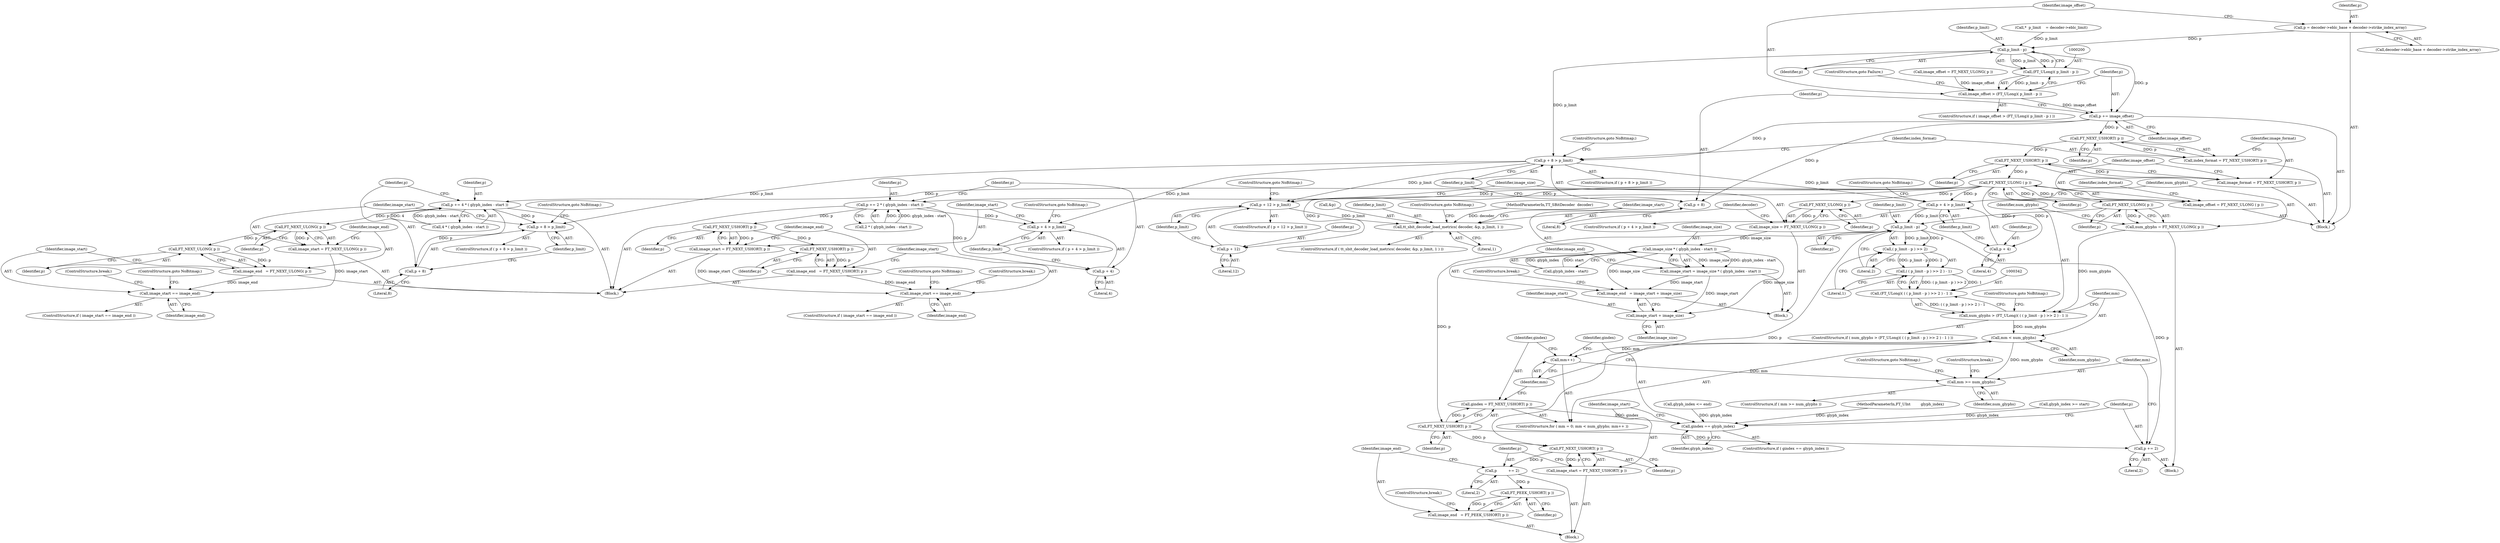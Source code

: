 digraph "0_savannah_f0292bb9920aa1dbfed5f53861e7c7a89b35833a@integer" {
"1000187" [label="(Call,p = decoder->eblc_base + decoder->strike_index_array)"];
"1000201" [label="(Call,p_limit - p)"];
"1000199" [label="(Call,(FT_ULong)( p_limit - p ))"];
"1000197" [label="(Call,image_offset > (FT_ULong)( p_limit - p ))"];
"1000205" [label="(Call,p += image_offset)"];
"1000209" [label="(Call,p + 8 > p_limit)"];
"1000239" [label="(Call,p + 8 > p_limit)"];
"1000263" [label="(Call,p + 12 > p_limit)"];
"1000274" [label="(Call,tt_sbit_decoder_load_metrics( decoder, &p, p_limit, 1 ))"];
"1000303" [label="(Call,p + 4 > p_limit)"];
"1000328" [label="(Call,p + 4 > p_limit)"];
"1000345" [label="(Call,p_limit - p)"];
"1000344" [label="(Call,( p_limit - p ) >> 2)"];
"1000343" [label="(Call,( ( p_limit - p ) >> 2 ) - 1)"];
"1000341" [label="(Call,(FT_ULong)( ( ( p_limit - p ) >> 2 ) - 1 ))"];
"1000339" [label="(Call,num_glyphs > (FT_ULong)( ( ( p_limit - p ) >> 2 ) - 1 ))"];
"1000355" [label="(Call,mm < num_glyphs)"];
"1000358" [label="(Call,mm++)"];
"1000386" [label="(Call,mm >= num_glyphs)"];
"1000363" [label="(Call,FT_NEXT_USHORT( p ))"];
"1000361" [label="(Call,gindex = FT_NEXT_USHORT( p ))"];
"1000366" [label="(Call,gindex == glyph_index)"];
"1000372" [label="(Call,FT_NEXT_USHORT( p ))"];
"1000370" [label="(Call,image_start = FT_NEXT_USHORT( p ))"];
"1000374" [label="(Call,p          += 2)"];
"1000379" [label="(Call,FT_PEEK_USHORT( p ))"];
"1000377" [label="(Call,image_end   = FT_PEEK_USHORT( p ))"];
"1000382" [label="(Call,p += 2)"];
"1000210" [label="(Call,p + 8)"];
"1000217" [label="(Call,FT_NEXT_USHORT( p ))"];
"1000215" [label="(Call,index_format = FT_NEXT_USHORT( p ))"];
"1000221" [label="(Call,FT_NEXT_USHORT( p ))"];
"1000219" [label="(Call,image_format = FT_NEXT_USHORT( p ))"];
"1000225" [label="(Call,FT_NEXT_ULONG ( p ))"];
"1000223" [label="(Call,image_offset = FT_NEXT_ULONG ( p ))"];
"1000231" [label="(Call,p += 4 * ( glyph_index - start ))"];
"1000240" [label="(Call,p + 8)"];
"1000247" [label="(Call,FT_NEXT_ULONG( p ))"];
"1000245" [label="(Call,image_start = FT_NEXT_ULONG( p ))"];
"1000254" [label="(Call,image_start == image_end)"];
"1000251" [label="(Call,FT_NEXT_ULONG( p ))"];
"1000249" [label="(Call,image_end   = FT_NEXT_ULONG( p ))"];
"1000264" [label="(Call,p + 12)"];
"1000271" [label="(Call,FT_NEXT_ULONG( p ))"];
"1000269" [label="(Call,image_size = FT_NEXT_ULONG( p ))"];
"1000283" [label="(Call,image_size * ( glyph_index - start ))"];
"1000281" [label="(Call,image_start = image_size * ( glyph_index - start ))"];
"1000288" [label="(Call,image_end   = image_start + image_size)"];
"1000290" [label="(Call,image_start + image_size)"];
"1000295" [label="(Call,p += 2 * ( glyph_index - start ))"];
"1000304" [label="(Call,p + 4)"];
"1000311" [label="(Call,FT_NEXT_USHORT( p ))"];
"1000309" [label="(Call,image_start = FT_NEXT_USHORT( p ))"];
"1000318" [label="(Call,image_start == image_end)"];
"1000315" [label="(Call,FT_NEXT_USHORT( p ))"];
"1000313" [label="(Call,image_end   = FT_NEXT_USHORT( p ))"];
"1000329" [label="(Call,p + 4)"];
"1000336" [label="(Call,FT_NEXT_ULONG( p ))"];
"1000334" [label="(Call,num_glyphs = FT_NEXT_ULONG( p ))"];
"1000345" [label="(Call,p_limit - p)"];
"1000204" [label="(ControlStructure,goto Failure;)"];
"1000340" [label="(Identifier,num_glyphs)"];
"1000225" [label="(Call,FT_NEXT_ULONG ( p ))"];
"1000276" [label="(Call,&p)"];
"1000382" [label="(Call,p += 2)"];
"1000281" [label="(Call,image_start = image_size * ( glyph_index - start ))"];
"1000270" [label="(Identifier,image_size)"];
"1000130" [label="(Call,*  p_limit    = decoder->eblc_limit)"];
"1000268" [label="(ControlStructure,goto NoBitmap;)"];
"1000251" [label="(Call,FT_NEXT_ULONG( p ))"];
"1000196" [label="(ControlStructure,if ( image_offset > (FT_ULong)( p_limit - p ) ))"];
"1000248" [label="(Identifier,p)"];
"1000314" [label="(Identifier,image_end)"];
"1000351" [label="(ControlStructure,for ( mm = 0; mm < num_glyphs; mm++ ))"];
"1000219" [label="(Call,image_format = FT_NEXT_USHORT( p ))"];
"1000271" [label="(Call,FT_NEXT_ULONG( p ))"];
"1000334" [label="(Call,num_glyphs = FT_NEXT_ULONG( p ))"];
"1000198" [label="(Identifier,image_offset)"];
"1000378" [label="(Identifier,image_end)"];
"1000215" [label="(Call,index_format = FT_NEXT_USHORT( p ))"];
"1000242" [label="(Literal,8)"];
"1000263" [label="(Call,p + 12 > p_limit)"];
"1000260" [label="(Block,)"];
"1000280" [label="(ControlStructure,goto NoBitmap;)"];
"1000388" [label="(Identifier,num_glyphs)"];
"1000212" [label="(Literal,8)"];
"1000253" [label="(ControlStructure,if ( image_start == image_end ))"];
"1000188" [label="(Identifier,p)"];
"1000355" [label="(Call,mm < num_glyphs)"];
"1000311" [label="(Call,FT_NEXT_USHORT( p ))"];
"1000262" [label="(ControlStructure,if ( p + 12 > p_limit ))"];
"1000321" [label="(ControlStructure,goto NoBitmap;)"];
"1000256" [label="(Identifier,image_end)"];
"1000384" [label="(Literal,2)"];
"1000275" [label="(Identifier,decoder)"];
"1000226" [label="(Identifier,p)"];
"1000285" [label="(Call,glyph_index - start)"];
"1000377" [label="(Call,image_end   = FT_PEEK_USHORT( p ))"];
"1000224" [label="(Identifier,image_offset)"];
"1000320" [label="(Identifier,image_end)"];
"1000246" [label="(Identifier,image_start)"];
"1000387" [label="(Identifier,mm)"];
"1000361" [label="(Call,gindex = FT_NEXT_USHORT( p ))"];
"1000243" [label="(Identifier,p_limit)"];
"1000368" [label="(Identifier,glyph_index)"];
"1000367" [label="(Identifier,gindex)"];
"1000316" [label="(Identifier,p)"];
"1000240" [label="(Call,p + 8)"];
"1000309" [label="(Call,image_start = FT_NEXT_USHORT( p ))"];
"1000331" [label="(Literal,4)"];
"1000207" [label="(Identifier,image_offset)"];
"1000362" [label="(Identifier,gindex)"];
"1000279" [label="(Literal,1)"];
"1000222" [label="(Identifier,p)"];
"1000247" [label="(Call,FT_NEXT_ULONG( p ))"];
"1000289" [label="(Identifier,image_end)"];
"1000313" [label="(Call,image_end   = FT_NEXT_USHORT( p ))"];
"1000216" [label="(Identifier,index_format)"];
"1000372" [label="(Call,FT_NEXT_USHORT( p ))"];
"1000239" [label="(Call,p + 8 > p_limit)"];
"1000319" [label="(Identifier,image_start)"];
"1000359" [label="(Identifier,mm)"];
"1000115" [label="(MethodParameterIn,FT_UInt         glyph_index)"];
"1000357" [label="(Identifier,num_glyphs)"];
"1000375" [label="(Identifier,p)"];
"1000220" [label="(Identifier,image_format)"];
"1000356" [label="(Identifier,mm)"];
"1000304" [label="(Call,p + 4)"];
"1000269" [label="(Call,image_size = FT_NEXT_ULONG( p ))"];
"1000273" [label="(ControlStructure,if ( tt_sbit_decoder_load_metrics( decoder, &p, p_limit, 1 ) ))"];
"1000312" [label="(Identifier,p)"];
"1000370" [label="(Call,image_start = FT_NEXT_USHORT( p ))"];
"1000315" [label="(Call,FT_NEXT_USHORT( p ))"];
"1000267" [label="(Identifier,p_limit)"];
"1000338" [label="(ControlStructure,if ( num_glyphs > (FT_ULong)( ( ( p_limit - p ) >> 2 ) - 1 ) ))"];
"1000374" [label="(Call,p          += 2)"];
"1000203" [label="(Identifier,p)"];
"1000250" [label="(Identifier,image_end)"];
"1000350" [label="(ControlStructure,goto NoBitmap;)"];
"1000297" [label="(Call,2 * ( glyph_index - start ))"];
"1000328" [label="(Call,p + 4 > p_limit)"];
"1000295" [label="(Call,p += 2 * ( glyph_index - start ))"];
"1000327" [label="(ControlStructure,if ( p + 4 > p_limit ))"];
"1000332" [label="(Identifier,p_limit)"];
"1000333" [label="(ControlStructure,goto NoBitmap;)"];
"1000278" [label="(Identifier,p_limit)"];
"1000383" [label="(Identifier,p)"];
"1000206" [label="(Identifier,p)"];
"1000318" [label="(Call,image_start == image_end)"];
"1000228" [label="(Identifier,index_format)"];
"1000187" [label="(Call,p = decoder->eblc_base + decoder->strike_index_array)"];
"1000343" [label="(Call,( ( p_limit - p ) >> 2 ) - 1)"];
"1000233" [label="(Call,4 * ( glyph_index - start ))"];
"1000282" [label="(Identifier,image_start)"];
"1000305" [label="(Identifier,p)"];
"1000363" [label="(Call,FT_NEXT_USHORT( p ))"];
"1000292" [label="(Identifier,image_size)"];
"1000232" [label="(Identifier,p)"];
"1000335" [label="(Identifier,num_glyphs)"];
"1000274" [label="(Call,tt_sbit_decoder_load_metrics( decoder, &p, p_limit, 1 ))"];
"1000358" [label="(Call,mm++)"];
"1000218" [label="(Identifier,p)"];
"1000380" [label="(Identifier,p)"];
"1000221" [label="(Call,FT_NEXT_USHORT( p ))"];
"1000365" [label="(ControlStructure,if ( gindex == glyph_index ))"];
"1000324" [label="(Block,)"];
"1000245" [label="(Call,image_start = FT_NEXT_ULONG( p ))"];
"1000171" [label="(Call,glyph_index >= start)"];
"1000266" [label="(Literal,12)"];
"1000371" [label="(Identifier,image_start)"];
"1000308" [label="(ControlStructure,goto NoBitmap;)"];
"1000238" [label="(ControlStructure,if ( p + 8 > p_limit ))"];
"1000118" [label="(Block,)"];
"1000376" [label="(Literal,2)"];
"1000209" [label="(Call,p + 8 > p_limit)"];
"1000214" [label="(ControlStructure,goto NoBitmap;)"];
"1000197" [label="(Call,image_offset > (FT_ULong)( p_limit - p ))"];
"1000307" [label="(Identifier,p_limit)"];
"1000369" [label="(Block,)"];
"1000249" [label="(Call,image_end   = FT_NEXT_ULONG( p ))"];
"1000264" [label="(Call,p + 12)"];
"1000244" [label="(ControlStructure,goto NoBitmap;)"];
"1000229" [label="(Block,)"];
"1000348" [label="(Literal,2)"];
"1000272" [label="(Identifier,p)"];
"1000341" [label="(Call,(FT_ULong)( ( ( p_limit - p ) >> 2 ) - 1 ))"];
"1000339" [label="(Call,num_glyphs > (FT_ULong)( ( ( p_limit - p ) >> 2 ) - 1 ))"];
"1000389" [label="(ControlStructure,goto NoBitmap;)"];
"1000293" [label="(ControlStructure,break;)"];
"1000258" [label="(ControlStructure,break;)"];
"1000283" [label="(Call,image_size * ( glyph_index - start ))"];
"1000379" [label="(Call,FT_PEEK_USHORT( p ))"];
"1000306" [label="(Literal,4)"];
"1000241" [label="(Identifier,p)"];
"1000346" [label="(Identifier,p_limit)"];
"1000223" [label="(Call,image_offset = FT_NEXT_ULONG ( p ))"];
"1000208" [label="(ControlStructure,if ( p + 8 > p_limit ))"];
"1000381" [label="(ControlStructure,break;)"];
"1000349" [label="(Literal,1)"];
"1000322" [label="(ControlStructure,break;)"];
"1000330" [label="(Identifier,p)"];
"1000211" [label="(Identifier,p)"];
"1000288" [label="(Call,image_end   = image_start + image_size)"];
"1000183" [label="(Call,image_offset = FT_NEXT_ULONG( p ))"];
"1000329" [label="(Call,p + 4)"];
"1000296" [label="(Identifier,p)"];
"1000290" [label="(Call,image_start + image_size)"];
"1000114" [label="(MethodParameterIn,TT_SBitDecoder  decoder)"];
"1000373" [label="(Identifier,p)"];
"1000255" [label="(Identifier,image_start)"];
"1000231" [label="(Call,p += 4 * ( glyph_index - start ))"];
"1000317" [label="(ControlStructure,if ( image_start == image_end ))"];
"1000336" [label="(Call,FT_NEXT_ULONG( p ))"];
"1000201" [label="(Call,p_limit - p)"];
"1000291" [label="(Identifier,image_start)"];
"1000310" [label="(Identifier,image_start)"];
"1000265" [label="(Identifier,p)"];
"1000303" [label="(Call,p + 4 > p_limit)"];
"1000202" [label="(Identifier,p_limit)"];
"1000199" [label="(Call,(FT_ULong)( p_limit - p ))"];
"1000205" [label="(Call,p += image_offset)"];
"1000386" [label="(Call,mm >= num_glyphs)"];
"1000284" [label="(Identifier,image_size)"];
"1000390" [label="(ControlStructure,break;)"];
"1000174" [label="(Call,glyph_index <= end)"];
"1000337" [label="(Identifier,p)"];
"1000210" [label="(Call,p + 8)"];
"1000344" [label="(Call,( p_limit - p ) >> 2)"];
"1000217" [label="(Call,FT_NEXT_USHORT( p ))"];
"1000213" [label="(Identifier,p_limit)"];
"1000252" [label="(Identifier,p)"];
"1000347" [label="(Identifier,p)"];
"1000302" [label="(ControlStructure,if ( p + 4 > p_limit ))"];
"1000366" [label="(Call,gindex == glyph_index)"];
"1000254" [label="(Call,image_start == image_end)"];
"1000257" [label="(ControlStructure,goto NoBitmap;)"];
"1000189" [label="(Call,decoder->eblc_base + decoder->strike_index_array)"];
"1000385" [label="(ControlStructure,if ( mm >= num_glyphs ))"];
"1000364" [label="(Identifier,p)"];
"1000187" -> "1000118"  [label="AST: "];
"1000187" -> "1000189"  [label="CFG: "];
"1000188" -> "1000187"  [label="AST: "];
"1000189" -> "1000187"  [label="AST: "];
"1000198" -> "1000187"  [label="CFG: "];
"1000187" -> "1000201"  [label="DDG: p"];
"1000201" -> "1000199"  [label="AST: "];
"1000201" -> "1000203"  [label="CFG: "];
"1000202" -> "1000201"  [label="AST: "];
"1000203" -> "1000201"  [label="AST: "];
"1000199" -> "1000201"  [label="CFG: "];
"1000201" -> "1000199"  [label="DDG: p_limit"];
"1000201" -> "1000199"  [label="DDG: p"];
"1000130" -> "1000201"  [label="DDG: p_limit"];
"1000201" -> "1000205"  [label="DDG: p"];
"1000201" -> "1000209"  [label="DDG: p_limit"];
"1000199" -> "1000197"  [label="AST: "];
"1000200" -> "1000199"  [label="AST: "];
"1000197" -> "1000199"  [label="CFG: "];
"1000199" -> "1000197"  [label="DDG: p_limit - p"];
"1000197" -> "1000196"  [label="AST: "];
"1000198" -> "1000197"  [label="AST: "];
"1000204" -> "1000197"  [label="CFG: "];
"1000206" -> "1000197"  [label="CFG: "];
"1000183" -> "1000197"  [label="DDG: image_offset"];
"1000197" -> "1000205"  [label="DDG: image_offset"];
"1000205" -> "1000118"  [label="AST: "];
"1000205" -> "1000207"  [label="CFG: "];
"1000206" -> "1000205"  [label="AST: "];
"1000207" -> "1000205"  [label="AST: "];
"1000211" -> "1000205"  [label="CFG: "];
"1000205" -> "1000209"  [label="DDG: p"];
"1000205" -> "1000210"  [label="DDG: p"];
"1000205" -> "1000217"  [label="DDG: p"];
"1000209" -> "1000208"  [label="AST: "];
"1000209" -> "1000213"  [label="CFG: "];
"1000210" -> "1000209"  [label="AST: "];
"1000213" -> "1000209"  [label="AST: "];
"1000214" -> "1000209"  [label="CFG: "];
"1000216" -> "1000209"  [label="CFG: "];
"1000209" -> "1000239"  [label="DDG: p_limit"];
"1000209" -> "1000263"  [label="DDG: p_limit"];
"1000209" -> "1000303"  [label="DDG: p_limit"];
"1000209" -> "1000328"  [label="DDG: p_limit"];
"1000239" -> "1000238"  [label="AST: "];
"1000239" -> "1000243"  [label="CFG: "];
"1000240" -> "1000239"  [label="AST: "];
"1000243" -> "1000239"  [label="AST: "];
"1000244" -> "1000239"  [label="CFG: "];
"1000246" -> "1000239"  [label="CFG: "];
"1000231" -> "1000239"  [label="DDG: p"];
"1000263" -> "1000262"  [label="AST: "];
"1000263" -> "1000267"  [label="CFG: "];
"1000264" -> "1000263"  [label="AST: "];
"1000267" -> "1000263"  [label="AST: "];
"1000268" -> "1000263"  [label="CFG: "];
"1000270" -> "1000263"  [label="CFG: "];
"1000225" -> "1000263"  [label="DDG: p"];
"1000263" -> "1000274"  [label="DDG: p_limit"];
"1000274" -> "1000273"  [label="AST: "];
"1000274" -> "1000279"  [label="CFG: "];
"1000275" -> "1000274"  [label="AST: "];
"1000276" -> "1000274"  [label="AST: "];
"1000278" -> "1000274"  [label="AST: "];
"1000279" -> "1000274"  [label="AST: "];
"1000280" -> "1000274"  [label="CFG: "];
"1000282" -> "1000274"  [label="CFG: "];
"1000114" -> "1000274"  [label="DDG: decoder"];
"1000303" -> "1000302"  [label="AST: "];
"1000303" -> "1000307"  [label="CFG: "];
"1000304" -> "1000303"  [label="AST: "];
"1000307" -> "1000303"  [label="AST: "];
"1000308" -> "1000303"  [label="CFG: "];
"1000310" -> "1000303"  [label="CFG: "];
"1000295" -> "1000303"  [label="DDG: p"];
"1000328" -> "1000327"  [label="AST: "];
"1000328" -> "1000332"  [label="CFG: "];
"1000329" -> "1000328"  [label="AST: "];
"1000332" -> "1000328"  [label="AST: "];
"1000333" -> "1000328"  [label="CFG: "];
"1000335" -> "1000328"  [label="CFG: "];
"1000225" -> "1000328"  [label="DDG: p"];
"1000328" -> "1000345"  [label="DDG: p_limit"];
"1000345" -> "1000344"  [label="AST: "];
"1000345" -> "1000347"  [label="CFG: "];
"1000346" -> "1000345"  [label="AST: "];
"1000347" -> "1000345"  [label="AST: "];
"1000348" -> "1000345"  [label="CFG: "];
"1000345" -> "1000344"  [label="DDG: p_limit"];
"1000345" -> "1000344"  [label="DDG: p"];
"1000336" -> "1000345"  [label="DDG: p"];
"1000345" -> "1000363"  [label="DDG: p"];
"1000345" -> "1000372"  [label="DDG: p"];
"1000345" -> "1000382"  [label="DDG: p"];
"1000344" -> "1000343"  [label="AST: "];
"1000344" -> "1000348"  [label="CFG: "];
"1000348" -> "1000344"  [label="AST: "];
"1000349" -> "1000344"  [label="CFG: "];
"1000344" -> "1000343"  [label="DDG: p_limit - p"];
"1000344" -> "1000343"  [label="DDG: 2"];
"1000343" -> "1000341"  [label="AST: "];
"1000343" -> "1000349"  [label="CFG: "];
"1000349" -> "1000343"  [label="AST: "];
"1000341" -> "1000343"  [label="CFG: "];
"1000343" -> "1000341"  [label="DDG: ( p_limit - p ) >> 2"];
"1000343" -> "1000341"  [label="DDG: 1"];
"1000341" -> "1000339"  [label="AST: "];
"1000342" -> "1000341"  [label="AST: "];
"1000339" -> "1000341"  [label="CFG: "];
"1000341" -> "1000339"  [label="DDG: ( ( p_limit - p ) >> 2 ) - 1"];
"1000339" -> "1000338"  [label="AST: "];
"1000340" -> "1000339"  [label="AST: "];
"1000350" -> "1000339"  [label="CFG: "];
"1000356" -> "1000339"  [label="CFG: "];
"1000334" -> "1000339"  [label="DDG: num_glyphs"];
"1000339" -> "1000355"  [label="DDG: num_glyphs"];
"1000355" -> "1000351"  [label="AST: "];
"1000355" -> "1000357"  [label="CFG: "];
"1000356" -> "1000355"  [label="AST: "];
"1000357" -> "1000355"  [label="AST: "];
"1000359" -> "1000355"  [label="CFG: "];
"1000355" -> "1000358"  [label="DDG: mm"];
"1000355" -> "1000386"  [label="DDG: num_glyphs"];
"1000358" -> "1000351"  [label="AST: "];
"1000358" -> "1000359"  [label="CFG: "];
"1000359" -> "1000358"  [label="AST: "];
"1000362" -> "1000358"  [label="CFG: "];
"1000367" -> "1000358"  [label="CFG: "];
"1000358" -> "1000386"  [label="DDG: mm"];
"1000386" -> "1000385"  [label="AST: "];
"1000386" -> "1000388"  [label="CFG: "];
"1000387" -> "1000386"  [label="AST: "];
"1000388" -> "1000386"  [label="AST: "];
"1000389" -> "1000386"  [label="CFG: "];
"1000390" -> "1000386"  [label="CFG: "];
"1000363" -> "1000361"  [label="AST: "];
"1000363" -> "1000364"  [label="CFG: "];
"1000364" -> "1000363"  [label="AST: "];
"1000361" -> "1000363"  [label="CFG: "];
"1000363" -> "1000361"  [label="DDG: p"];
"1000363" -> "1000372"  [label="DDG: p"];
"1000363" -> "1000382"  [label="DDG: p"];
"1000361" -> "1000351"  [label="AST: "];
"1000362" -> "1000361"  [label="AST: "];
"1000359" -> "1000361"  [label="CFG: "];
"1000361" -> "1000366"  [label="DDG: gindex"];
"1000366" -> "1000365"  [label="AST: "];
"1000366" -> "1000368"  [label="CFG: "];
"1000367" -> "1000366"  [label="AST: "];
"1000368" -> "1000366"  [label="AST: "];
"1000371" -> "1000366"  [label="CFG: "];
"1000383" -> "1000366"  [label="CFG: "];
"1000171" -> "1000366"  [label="DDG: glyph_index"];
"1000174" -> "1000366"  [label="DDG: glyph_index"];
"1000115" -> "1000366"  [label="DDG: glyph_index"];
"1000372" -> "1000370"  [label="AST: "];
"1000372" -> "1000373"  [label="CFG: "];
"1000373" -> "1000372"  [label="AST: "];
"1000370" -> "1000372"  [label="CFG: "];
"1000372" -> "1000370"  [label="DDG: p"];
"1000372" -> "1000374"  [label="DDG: p"];
"1000370" -> "1000369"  [label="AST: "];
"1000371" -> "1000370"  [label="AST: "];
"1000375" -> "1000370"  [label="CFG: "];
"1000374" -> "1000369"  [label="AST: "];
"1000374" -> "1000376"  [label="CFG: "];
"1000375" -> "1000374"  [label="AST: "];
"1000376" -> "1000374"  [label="AST: "];
"1000378" -> "1000374"  [label="CFG: "];
"1000374" -> "1000379"  [label="DDG: p"];
"1000379" -> "1000377"  [label="AST: "];
"1000379" -> "1000380"  [label="CFG: "];
"1000380" -> "1000379"  [label="AST: "];
"1000377" -> "1000379"  [label="CFG: "];
"1000379" -> "1000377"  [label="DDG: p"];
"1000377" -> "1000369"  [label="AST: "];
"1000378" -> "1000377"  [label="AST: "];
"1000381" -> "1000377"  [label="CFG: "];
"1000382" -> "1000324"  [label="AST: "];
"1000382" -> "1000384"  [label="CFG: "];
"1000383" -> "1000382"  [label="AST: "];
"1000384" -> "1000382"  [label="AST: "];
"1000387" -> "1000382"  [label="CFG: "];
"1000210" -> "1000212"  [label="CFG: "];
"1000211" -> "1000210"  [label="AST: "];
"1000212" -> "1000210"  [label="AST: "];
"1000213" -> "1000210"  [label="CFG: "];
"1000217" -> "1000215"  [label="AST: "];
"1000217" -> "1000218"  [label="CFG: "];
"1000218" -> "1000217"  [label="AST: "];
"1000215" -> "1000217"  [label="CFG: "];
"1000217" -> "1000215"  [label="DDG: p"];
"1000217" -> "1000221"  [label="DDG: p"];
"1000215" -> "1000118"  [label="AST: "];
"1000216" -> "1000215"  [label="AST: "];
"1000220" -> "1000215"  [label="CFG: "];
"1000221" -> "1000219"  [label="AST: "];
"1000221" -> "1000222"  [label="CFG: "];
"1000222" -> "1000221"  [label="AST: "];
"1000219" -> "1000221"  [label="CFG: "];
"1000221" -> "1000219"  [label="DDG: p"];
"1000221" -> "1000225"  [label="DDG: p"];
"1000219" -> "1000118"  [label="AST: "];
"1000220" -> "1000219"  [label="AST: "];
"1000224" -> "1000219"  [label="CFG: "];
"1000225" -> "1000223"  [label="AST: "];
"1000225" -> "1000226"  [label="CFG: "];
"1000226" -> "1000225"  [label="AST: "];
"1000223" -> "1000225"  [label="CFG: "];
"1000225" -> "1000223"  [label="DDG: p"];
"1000225" -> "1000231"  [label="DDG: p"];
"1000225" -> "1000264"  [label="DDG: p"];
"1000225" -> "1000271"  [label="DDG: p"];
"1000225" -> "1000295"  [label="DDG: p"];
"1000225" -> "1000329"  [label="DDG: p"];
"1000225" -> "1000336"  [label="DDG: p"];
"1000223" -> "1000118"  [label="AST: "];
"1000224" -> "1000223"  [label="AST: "];
"1000228" -> "1000223"  [label="CFG: "];
"1000231" -> "1000229"  [label="AST: "];
"1000231" -> "1000233"  [label="CFG: "];
"1000232" -> "1000231"  [label="AST: "];
"1000233" -> "1000231"  [label="AST: "];
"1000241" -> "1000231"  [label="CFG: "];
"1000233" -> "1000231"  [label="DDG: 4"];
"1000233" -> "1000231"  [label="DDG: glyph_index - start"];
"1000231" -> "1000240"  [label="DDG: p"];
"1000231" -> "1000247"  [label="DDG: p"];
"1000240" -> "1000242"  [label="CFG: "];
"1000241" -> "1000240"  [label="AST: "];
"1000242" -> "1000240"  [label="AST: "];
"1000243" -> "1000240"  [label="CFG: "];
"1000247" -> "1000245"  [label="AST: "];
"1000247" -> "1000248"  [label="CFG: "];
"1000248" -> "1000247"  [label="AST: "];
"1000245" -> "1000247"  [label="CFG: "];
"1000247" -> "1000245"  [label="DDG: p"];
"1000247" -> "1000251"  [label="DDG: p"];
"1000245" -> "1000229"  [label="AST: "];
"1000246" -> "1000245"  [label="AST: "];
"1000250" -> "1000245"  [label="CFG: "];
"1000245" -> "1000254"  [label="DDG: image_start"];
"1000254" -> "1000253"  [label="AST: "];
"1000254" -> "1000256"  [label="CFG: "];
"1000255" -> "1000254"  [label="AST: "];
"1000256" -> "1000254"  [label="AST: "];
"1000257" -> "1000254"  [label="CFG: "];
"1000258" -> "1000254"  [label="CFG: "];
"1000249" -> "1000254"  [label="DDG: image_end"];
"1000251" -> "1000249"  [label="AST: "];
"1000251" -> "1000252"  [label="CFG: "];
"1000252" -> "1000251"  [label="AST: "];
"1000249" -> "1000251"  [label="CFG: "];
"1000251" -> "1000249"  [label="DDG: p"];
"1000249" -> "1000229"  [label="AST: "];
"1000250" -> "1000249"  [label="AST: "];
"1000255" -> "1000249"  [label="CFG: "];
"1000264" -> "1000266"  [label="CFG: "];
"1000265" -> "1000264"  [label="AST: "];
"1000266" -> "1000264"  [label="AST: "];
"1000267" -> "1000264"  [label="CFG: "];
"1000271" -> "1000269"  [label="AST: "];
"1000271" -> "1000272"  [label="CFG: "];
"1000272" -> "1000271"  [label="AST: "];
"1000269" -> "1000271"  [label="CFG: "];
"1000271" -> "1000269"  [label="DDG: p"];
"1000269" -> "1000260"  [label="AST: "];
"1000270" -> "1000269"  [label="AST: "];
"1000275" -> "1000269"  [label="CFG: "];
"1000269" -> "1000283"  [label="DDG: image_size"];
"1000283" -> "1000281"  [label="AST: "];
"1000283" -> "1000285"  [label="CFG: "];
"1000284" -> "1000283"  [label="AST: "];
"1000285" -> "1000283"  [label="AST: "];
"1000281" -> "1000283"  [label="CFG: "];
"1000283" -> "1000281"  [label="DDG: image_size"];
"1000283" -> "1000281"  [label="DDG: glyph_index - start"];
"1000285" -> "1000283"  [label="DDG: glyph_index"];
"1000285" -> "1000283"  [label="DDG: start"];
"1000283" -> "1000288"  [label="DDG: image_size"];
"1000283" -> "1000290"  [label="DDG: image_size"];
"1000281" -> "1000260"  [label="AST: "];
"1000282" -> "1000281"  [label="AST: "];
"1000289" -> "1000281"  [label="CFG: "];
"1000281" -> "1000288"  [label="DDG: image_start"];
"1000281" -> "1000290"  [label="DDG: image_start"];
"1000288" -> "1000260"  [label="AST: "];
"1000288" -> "1000290"  [label="CFG: "];
"1000289" -> "1000288"  [label="AST: "];
"1000290" -> "1000288"  [label="AST: "];
"1000293" -> "1000288"  [label="CFG: "];
"1000290" -> "1000292"  [label="CFG: "];
"1000291" -> "1000290"  [label="AST: "];
"1000292" -> "1000290"  [label="AST: "];
"1000295" -> "1000229"  [label="AST: "];
"1000295" -> "1000297"  [label="CFG: "];
"1000296" -> "1000295"  [label="AST: "];
"1000297" -> "1000295"  [label="AST: "];
"1000305" -> "1000295"  [label="CFG: "];
"1000297" -> "1000295"  [label="DDG: 2"];
"1000297" -> "1000295"  [label="DDG: glyph_index - start"];
"1000295" -> "1000304"  [label="DDG: p"];
"1000295" -> "1000311"  [label="DDG: p"];
"1000304" -> "1000306"  [label="CFG: "];
"1000305" -> "1000304"  [label="AST: "];
"1000306" -> "1000304"  [label="AST: "];
"1000307" -> "1000304"  [label="CFG: "];
"1000311" -> "1000309"  [label="AST: "];
"1000311" -> "1000312"  [label="CFG: "];
"1000312" -> "1000311"  [label="AST: "];
"1000309" -> "1000311"  [label="CFG: "];
"1000311" -> "1000309"  [label="DDG: p"];
"1000311" -> "1000315"  [label="DDG: p"];
"1000309" -> "1000229"  [label="AST: "];
"1000310" -> "1000309"  [label="AST: "];
"1000314" -> "1000309"  [label="CFG: "];
"1000309" -> "1000318"  [label="DDG: image_start"];
"1000318" -> "1000317"  [label="AST: "];
"1000318" -> "1000320"  [label="CFG: "];
"1000319" -> "1000318"  [label="AST: "];
"1000320" -> "1000318"  [label="AST: "];
"1000321" -> "1000318"  [label="CFG: "];
"1000322" -> "1000318"  [label="CFG: "];
"1000313" -> "1000318"  [label="DDG: image_end"];
"1000315" -> "1000313"  [label="AST: "];
"1000315" -> "1000316"  [label="CFG: "];
"1000316" -> "1000315"  [label="AST: "];
"1000313" -> "1000315"  [label="CFG: "];
"1000315" -> "1000313"  [label="DDG: p"];
"1000313" -> "1000229"  [label="AST: "];
"1000314" -> "1000313"  [label="AST: "];
"1000319" -> "1000313"  [label="CFG: "];
"1000329" -> "1000331"  [label="CFG: "];
"1000330" -> "1000329"  [label="AST: "];
"1000331" -> "1000329"  [label="AST: "];
"1000332" -> "1000329"  [label="CFG: "];
"1000336" -> "1000334"  [label="AST: "];
"1000336" -> "1000337"  [label="CFG: "];
"1000337" -> "1000336"  [label="AST: "];
"1000334" -> "1000336"  [label="CFG: "];
"1000336" -> "1000334"  [label="DDG: p"];
"1000334" -> "1000324"  [label="AST: "];
"1000335" -> "1000334"  [label="AST: "];
"1000340" -> "1000334"  [label="CFG: "];
}
